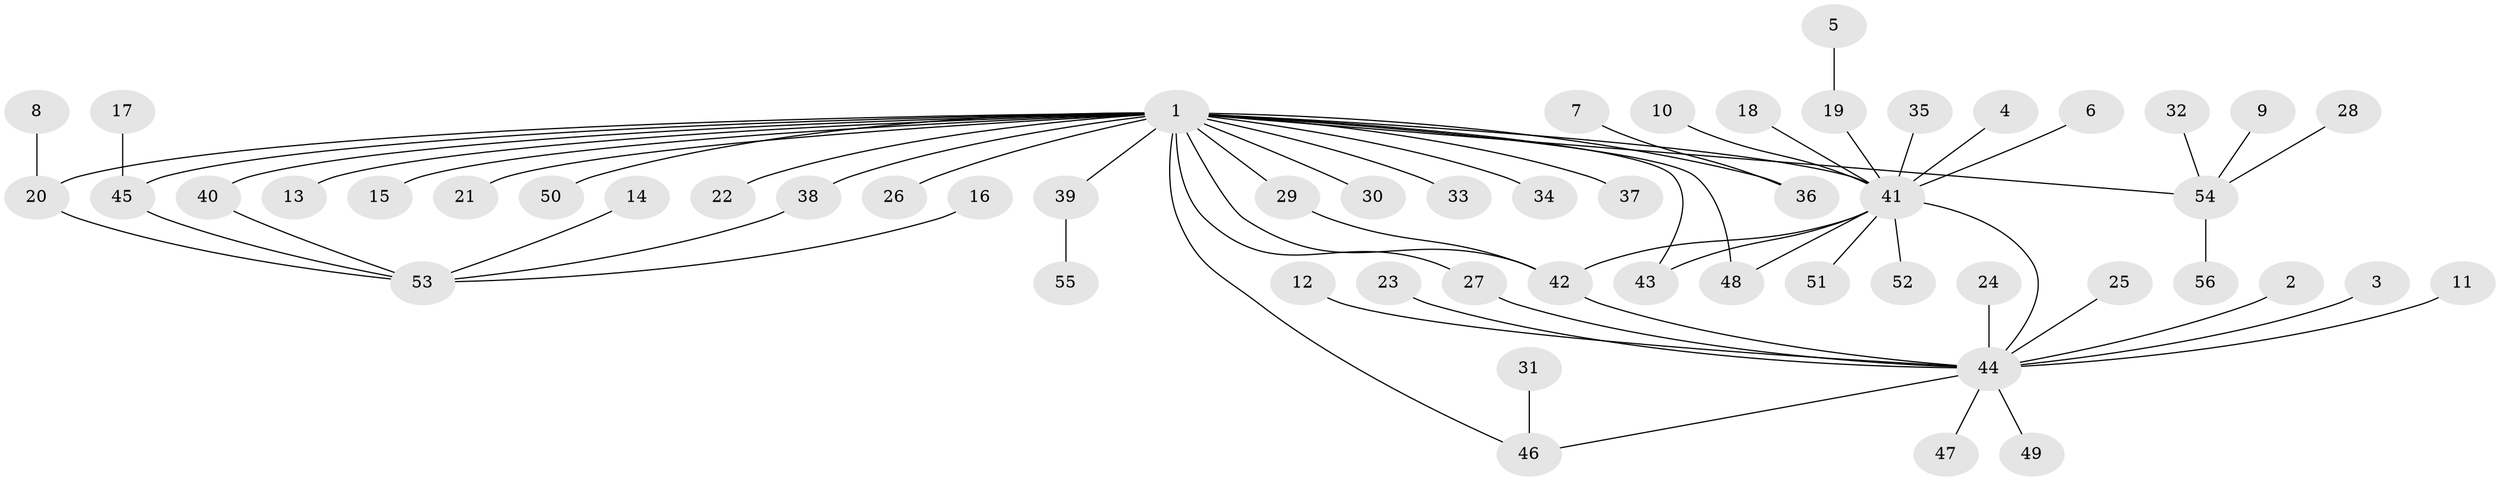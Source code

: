 // original degree distribution, {3: 0.044642857142857144, 28: 0.008928571428571428, 4: 0.044642857142857144, 1: 0.6071428571428571, 14: 0.008928571428571428, 2: 0.21428571428571427, 7: 0.026785714285714284, 13: 0.008928571428571428, 5: 0.026785714285714284, 6: 0.008928571428571428}
// Generated by graph-tools (version 1.1) at 2025/25/03/09/25 03:25:57]
// undirected, 56 vertices, 65 edges
graph export_dot {
graph [start="1"]
  node [color=gray90,style=filled];
  1;
  2;
  3;
  4;
  5;
  6;
  7;
  8;
  9;
  10;
  11;
  12;
  13;
  14;
  15;
  16;
  17;
  18;
  19;
  20;
  21;
  22;
  23;
  24;
  25;
  26;
  27;
  28;
  29;
  30;
  31;
  32;
  33;
  34;
  35;
  36;
  37;
  38;
  39;
  40;
  41;
  42;
  43;
  44;
  45;
  46;
  47;
  48;
  49;
  50;
  51;
  52;
  53;
  54;
  55;
  56;
  1 -- 13 [weight=1.0];
  1 -- 15 [weight=1.0];
  1 -- 20 [weight=1.0];
  1 -- 21 [weight=1.0];
  1 -- 22 [weight=1.0];
  1 -- 26 [weight=1.0];
  1 -- 27 [weight=1.0];
  1 -- 29 [weight=1.0];
  1 -- 30 [weight=1.0];
  1 -- 33 [weight=1.0];
  1 -- 34 [weight=1.0];
  1 -- 36 [weight=1.0];
  1 -- 37 [weight=1.0];
  1 -- 38 [weight=1.0];
  1 -- 39 [weight=1.0];
  1 -- 40 [weight=1.0];
  1 -- 41 [weight=2.0];
  1 -- 42 [weight=1.0];
  1 -- 43 [weight=1.0];
  1 -- 45 [weight=1.0];
  1 -- 46 [weight=1.0];
  1 -- 48 [weight=1.0];
  1 -- 50 [weight=1.0];
  1 -- 54 [weight=1.0];
  2 -- 44 [weight=1.0];
  3 -- 44 [weight=1.0];
  4 -- 41 [weight=1.0];
  5 -- 19 [weight=1.0];
  6 -- 41 [weight=1.0];
  7 -- 36 [weight=1.0];
  8 -- 20 [weight=1.0];
  9 -- 54 [weight=1.0];
  10 -- 41 [weight=1.0];
  11 -- 44 [weight=1.0];
  12 -- 44 [weight=1.0];
  14 -- 53 [weight=1.0];
  16 -- 53 [weight=1.0];
  17 -- 45 [weight=1.0];
  18 -- 41 [weight=1.0];
  19 -- 41 [weight=1.0];
  20 -- 53 [weight=1.0];
  23 -- 44 [weight=1.0];
  24 -- 44 [weight=1.0];
  25 -- 44 [weight=1.0];
  27 -- 44 [weight=1.0];
  28 -- 54 [weight=1.0];
  29 -- 42 [weight=1.0];
  31 -- 46 [weight=1.0];
  32 -- 54 [weight=1.0];
  35 -- 41 [weight=1.0];
  38 -- 53 [weight=1.0];
  39 -- 55 [weight=1.0];
  40 -- 53 [weight=1.0];
  41 -- 42 [weight=1.0];
  41 -- 43 [weight=1.0];
  41 -- 44 [weight=1.0];
  41 -- 48 [weight=1.0];
  41 -- 51 [weight=1.0];
  41 -- 52 [weight=1.0];
  42 -- 44 [weight=1.0];
  44 -- 46 [weight=1.0];
  44 -- 47 [weight=1.0];
  44 -- 49 [weight=1.0];
  45 -- 53 [weight=1.0];
  54 -- 56 [weight=1.0];
}
